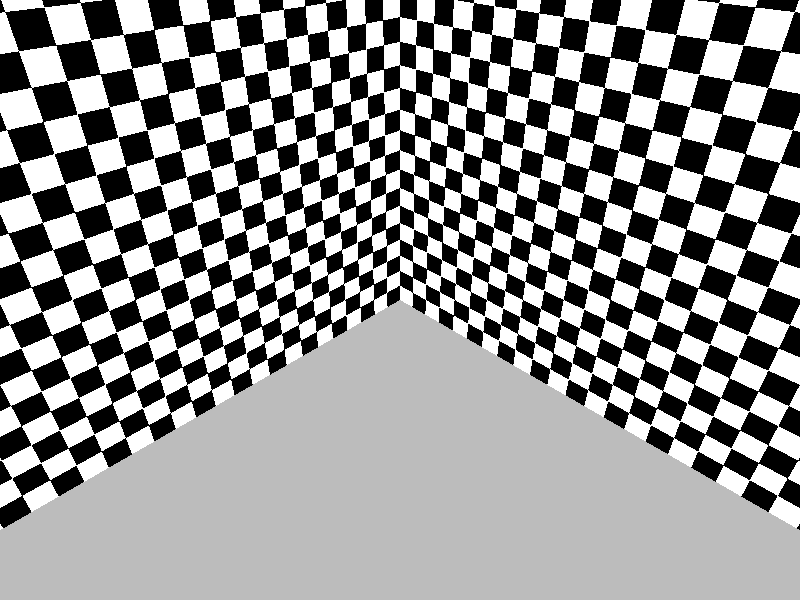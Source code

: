 #version 3.7;

#include "colors.inc"
#include "shapes.inc"
#include "textures.inc"
#include "glass.inc"
#include "consts.inc"


global_settings {
	assumed_gamma 1
}


camera {
	location  < 0,  0,  0 >
	look_at   < -1, -1, 1 >
	translate < 5,  5,  -5 >
}

// light_source{ < 1000, 1000, -1000 > color White}

#declare Projector = prism{
	linear_spline
	0, 0.001,  // top and bottom of the prism in y
	5,        // number of 2-D points you will use to define the prism
	< 1, 0 >, < 0, -1 >, < -1, 0 >, < 0, 1 >, < 1, 0 > // outer rim
// 	texture{ pigment{ color Red } }

	rotate< 25.25, 0, 25.25 >
	translate < -1.1,  -1.1,  1.1 >
// 	translate < 3,  3,  3 >
}


// principal light
light_source{
	< 0, 0, 0 >
	color < 3, 3, 3 >
	spotlight
	radius 45
	falloff 0
	tightness 0
	point_at < -1, -1, 1 >

	projected_through { Projector }

	translate < 5,  6,  -5 >
	rotate< 0, 0, 0 >
}


// object{
// 	Projector
// // 	translate< 2, 2, -2 >
// }



#declare FinishStd = finish{
	specular 1
	roughness 1
}


plane { x, 0
	pigment {
		checker color White, color Black scale 0.25
	}
	finish{FinishStd}
}

plane { y, 0
	pigment {
		color < 0.5, 0.5, 0.5 >
	}
	finish{FinishStd}
}

plane { z, 0
	pigment {
		checker color White, color Black scale 0.25
	}
	finish{FinishStd}
}




// sphere {
// 	< 0, 0, 0 >, 4
// 	pigment {
// 		color < 0.5, 0.5, 0.5 >
// 	}
// }
